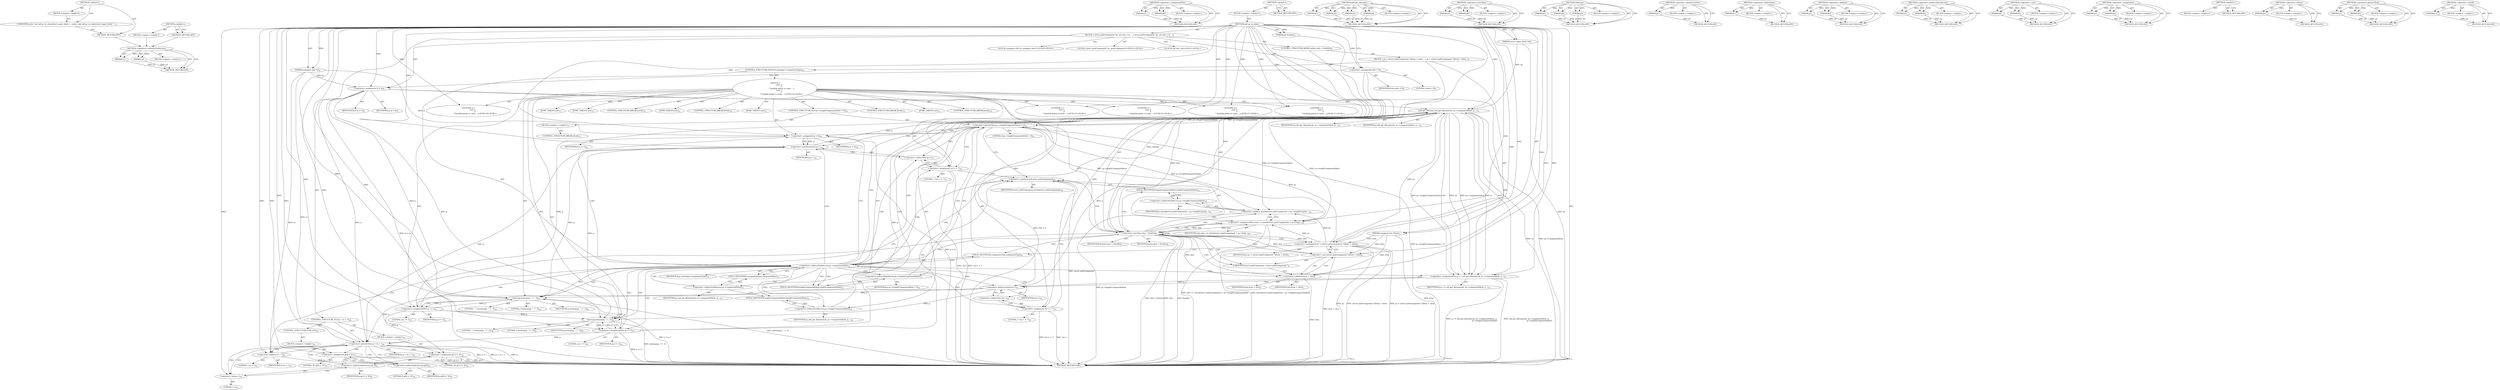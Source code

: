 digraph "&lt;global&gt;" {
vulnerable_179 [label=<(METHOD,&lt;operator&gt;.indirectFieldAccess)>];
vulnerable_180 [label=<(PARAM,p1)>];
vulnerable_181 [label=<(PARAM,p2)>];
vulnerable_182 [label=<(BLOCK,&lt;empty&gt;,&lt;empty&gt;)>];
vulnerable_183 [label=<(METHOD_RETURN,ANY)>];
vulnerable_203 [label=<(METHOD,&lt;operator&gt;.assignmentPlus)>];
vulnerable_204 [label=<(PARAM,p1)>];
vulnerable_205 [label=<(PARAM,p2)>];
vulnerable_206 [label=<(BLOCK,&lt;empty&gt;,&lt;empty&gt;)>];
vulnerable_207 [label=<(METHOD_RETURN,ANY)>];
vulnerable_6 [label=<(METHOD,&lt;global&gt;)<SUB>1</SUB>>];
vulnerable_7 [label=<(BLOCK,&lt;empty&gt;,&lt;empty&gt;)<SUB>1</SUB>>];
vulnerable_8 [label=<(METHOD,udf_pc_to_char)<SUB>1</SUB>>];
vulnerable_9 [label=<(PARAM,struct super_block *sb)<SUB>1</SUB>>];
vulnerable_10 [label=<(PARAM,unsigned char *from)<SUB>1</SUB>>];
vulnerable_11 [label=<(PARAM,int fromlen)<SUB>2</SUB>>];
vulnerable_12 [label=<(PARAM,unsigned char *to)<SUB>2</SUB>>];
vulnerable_13 [label=<(BLOCK,{
 	struct pathComponent *pc;
 	int elen = 0;
 ...,{
 	struct pathComponent *pc;
 	int elen = 0;
 ...)<SUB>3</SUB>>];
vulnerable_14 [label="<(LOCAL,struct pathComponent* pc: pathComponent*)<SUB>4</SUB>>"];
vulnerable_15 [label="<(LOCAL,int elen: int)<SUB>5</SUB>>"];
vulnerable_16 [label=<(&lt;operator&gt;.assignment,elen = 0)<SUB>5</SUB>>];
vulnerable_17 [label=<(IDENTIFIER,elen,elen = 0)<SUB>5</SUB>>];
vulnerable_18 [label=<(LITERAL,0,elen = 0)<SUB>5</SUB>>];
vulnerable_19 [label="<(LOCAL,unsigned char* p: unsigned char*)<SUB>6</SUB>>"];
vulnerable_20 [label=<(&lt;operator&gt;.assignment,*p = to)<SUB>6</SUB>>];
vulnerable_21 [label=<(IDENTIFIER,p,*p = to)<SUB>6</SUB>>];
vulnerable_22 [label=<(IDENTIFIER,to,*p = to)<SUB>6</SUB>>];
vulnerable_23 [label=<(CONTROL_STRUCTURE,WHILE,while (elen &lt; fromlen))<SUB>8</SUB>>];
vulnerable_24 [label=<(&lt;operator&gt;.lessThan,elen &lt; fromlen)<SUB>8</SUB>>];
vulnerable_25 [label=<(IDENTIFIER,elen,elen &lt; fromlen)<SUB>8</SUB>>];
vulnerable_26 [label=<(IDENTIFIER,fromlen,elen &lt; fromlen)<SUB>8</SUB>>];
vulnerable_27 [label=<(BLOCK,{
 		pc = (struct pathComponent *)(from + elen)...,{
 		pc = (struct pathComponent *)(from + elen)...)<SUB>8</SUB>>];
vulnerable_28 [label=<(&lt;operator&gt;.assignment,pc = (struct pathComponent *)(from + elen))<SUB>9</SUB>>];
vulnerable_29 [label=<(IDENTIFIER,pc,pc = (struct pathComponent *)(from + elen))<SUB>9</SUB>>];
vulnerable_30 [label=<(&lt;operator&gt;.cast,(struct pathComponent *)(from + elen))<SUB>9</SUB>>];
vulnerable_31 [label=<(UNKNOWN,struct pathComponent *,struct pathComponent *)<SUB>9</SUB>>];
vulnerable_32 [label=<(&lt;operator&gt;.addition,from + elen)<SUB>9</SUB>>];
vulnerable_33 [label=<(IDENTIFIER,from,from + elen)<SUB>9</SUB>>];
vulnerable_34 [label=<(IDENTIFIER,elen,from + elen)<SUB>9</SUB>>];
vulnerable_35 [label=<(CONTROL_STRUCTURE,SWITCH,switch(pc-&gt;componentType))<SUB>10</SUB>>];
vulnerable_36 [label=<(&lt;operator&gt;.indirectFieldAccess,pc-&gt;componentType)<SUB>10</SUB>>];
vulnerable_37 [label=<(IDENTIFIER,pc,switch(pc-&gt;componentType))<SUB>10</SUB>>];
vulnerable_38 [label=<(FIELD_IDENTIFIER,componentType,componentType)<SUB>10</SUB>>];
vulnerable_39 [label="<(BLOCK,{
		case 1:
			/*
			 * Symlink points to some ...,{
		case 1:
			/*
			 * Symlink points to some ...)<SUB>10</SUB>>"];
vulnerable_40 [label=<(JUMP_TARGET,case)<SUB>11</SUB>>];
vulnerable_41 [label="<(LITERAL,1,{
		case 1:
			/*
			 * Symlink points to some ...)<SUB>11</SUB>>"];
vulnerable_42 [label=<(CONTROL_STRUCTURE,IF,if (pc-&gt;lengthComponentIdent &gt; 0))<SUB>16</SUB>>];
vulnerable_43 [label=<(&lt;operator&gt;.greaterThan,pc-&gt;lengthComponentIdent &gt; 0)<SUB>16</SUB>>];
vulnerable_44 [label=<(&lt;operator&gt;.indirectFieldAccess,pc-&gt;lengthComponentIdent)<SUB>16</SUB>>];
vulnerable_45 [label=<(IDENTIFIER,pc,pc-&gt;lengthComponentIdent &gt; 0)<SUB>16</SUB>>];
vulnerable_46 [label=<(FIELD_IDENTIFIER,lengthComponentIdent,lengthComponentIdent)<SUB>16</SUB>>];
vulnerable_47 [label=<(LITERAL,0,pc-&gt;lengthComponentIdent &gt; 0)<SUB>16</SUB>>];
vulnerable_48 [label=<(BLOCK,&lt;empty&gt;,&lt;empty&gt;)<SUB>17</SUB>>];
vulnerable_49 [label=<(CONTROL_STRUCTURE,BREAK,break;)<SUB>17</SUB>>];
vulnerable_50 [label=<(JUMP_TARGET,case)<SUB>19</SUB>>];
vulnerable_51 [label="<(LITERAL,2,{
		case 1:
			/*
			 * Symlink points to some ...)<SUB>19</SUB>>"];
vulnerable_52 [label=<(&lt;operator&gt;.assignment,p = to)<SUB>20</SUB>>];
vulnerable_53 [label=<(IDENTIFIER,p,p = to)<SUB>20</SUB>>];
vulnerable_54 [label=<(IDENTIFIER,to,p = to)<SUB>20</SUB>>];
vulnerable_55 [label=<(&lt;operator&gt;.assignment,*p++ = '/')<SUB>21</SUB>>];
vulnerable_56 [label=<(&lt;operator&gt;.indirection,*p++)<SUB>21</SUB>>];
vulnerable_57 [label=<(&lt;operator&gt;.postIncrement,p++)<SUB>21</SUB>>];
vulnerable_58 [label=<(IDENTIFIER,p,p++)<SUB>21</SUB>>];
vulnerable_59 [label=<(LITERAL,'/',*p++ = '/')<SUB>21</SUB>>];
vulnerable_60 [label=<(CONTROL_STRUCTURE,BREAK,break;)<SUB>22</SUB>>];
vulnerable_61 [label=<(JUMP_TARGET,case)<SUB>23</SUB>>];
vulnerable_62 [label="<(LITERAL,3,{
		case 1:
			/*
			 * Symlink points to some ...)<SUB>23</SUB>>"];
vulnerable_63 [label=<(memcpy,memcpy(p, &quot;../&quot;, 3))<SUB>24</SUB>>];
vulnerable_64 [label=<(IDENTIFIER,p,memcpy(p, &quot;../&quot;, 3))<SUB>24</SUB>>];
vulnerable_65 [label=<(LITERAL,&quot;../&quot;,memcpy(p, &quot;../&quot;, 3))<SUB>24</SUB>>];
vulnerable_66 [label=<(LITERAL,3,memcpy(p, &quot;../&quot;, 3))<SUB>24</SUB>>];
vulnerable_67 [label=<(&lt;operator&gt;.assignmentPlus,p += 3)<SUB>25</SUB>>];
vulnerable_68 [label=<(IDENTIFIER,p,p += 3)<SUB>25</SUB>>];
vulnerable_69 [label=<(LITERAL,3,p += 3)<SUB>25</SUB>>];
vulnerable_70 [label=<(CONTROL_STRUCTURE,BREAK,break;)<SUB>26</SUB>>];
vulnerable_71 [label=<(JUMP_TARGET,case)<SUB>27</SUB>>];
vulnerable_72 [label="<(LITERAL,4,{
		case 1:
			/*
			 * Symlink points to some ...)<SUB>27</SUB>>"];
vulnerable_73 [label=<(memcpy,memcpy(p, &quot;./&quot;, 2))<SUB>28</SUB>>];
vulnerable_74 [label=<(IDENTIFIER,p,memcpy(p, &quot;./&quot;, 2))<SUB>28</SUB>>];
vulnerable_75 [label=<(LITERAL,&quot;./&quot;,memcpy(p, &quot;./&quot;, 2))<SUB>28</SUB>>];
vulnerable_76 [label=<(LITERAL,2,memcpy(p, &quot;./&quot;, 2))<SUB>28</SUB>>];
vulnerable_77 [label=<(&lt;operator&gt;.assignmentPlus,p += 2)<SUB>29</SUB>>];
vulnerable_78 [label=<(IDENTIFIER,p,p += 2)<SUB>29</SUB>>];
vulnerable_79 [label=<(LITERAL,2,p += 2)<SUB>29</SUB>>];
vulnerable_80 [label=<(CONTROL_STRUCTURE,BREAK,break;)<SUB>31</SUB>>];
vulnerable_81 [label=<(JUMP_TARGET,case)<SUB>32</SUB>>];
vulnerable_82 [label="<(LITERAL,5,{
		case 1:
			/*
			 * Symlink points to some ...)<SUB>32</SUB>>"];
vulnerable_83 [label=<(&lt;operator&gt;.assignmentPlus,p += udf_get_filename(sb, pc-&gt;componentIdent, p...)<SUB>33</SUB>>];
vulnerable_84 [label=<(IDENTIFIER,p,p += udf_get_filename(sb, pc-&gt;componentIdent, p...)<SUB>33</SUB>>];
vulnerable_85 [label=<(udf_get_filename,udf_get_filename(sb, pc-&gt;componentIdent, p,
			...)<SUB>33</SUB>>];
vulnerable_86 [label=<(IDENTIFIER,sb,udf_get_filename(sb, pc-&gt;componentIdent, p,
			...)<SUB>33</SUB>>];
vulnerable_87 [label=<(&lt;operator&gt;.indirectFieldAccess,pc-&gt;componentIdent)<SUB>33</SUB>>];
vulnerable_88 [label=<(IDENTIFIER,pc,udf_get_filename(sb, pc-&gt;componentIdent, p,
			...)<SUB>33</SUB>>];
vulnerable_89 [label=<(FIELD_IDENTIFIER,componentIdent,componentIdent)<SUB>33</SUB>>];
vulnerable_90 [label=<(IDENTIFIER,p,udf_get_filename(sb, pc-&gt;componentIdent, p,
			...)<SUB>33</SUB>>];
vulnerable_91 [label=<(&lt;operator&gt;.indirectFieldAccess,pc-&gt;lengthComponentIdent)<SUB>34</SUB>>];
vulnerable_92 [label=<(IDENTIFIER,pc,udf_get_filename(sb, pc-&gt;componentIdent, p,
			...)<SUB>34</SUB>>];
vulnerable_93 [label=<(FIELD_IDENTIFIER,lengthComponentIdent,lengthComponentIdent)<SUB>34</SUB>>];
vulnerable_94 [label=<(&lt;operator&gt;.assignment,*p++ = '/')<SUB>35</SUB>>];
vulnerable_95 [label=<(&lt;operator&gt;.indirection,*p++)<SUB>35</SUB>>];
vulnerable_96 [label=<(&lt;operator&gt;.postIncrement,p++)<SUB>35</SUB>>];
vulnerable_97 [label=<(IDENTIFIER,p,p++)<SUB>35</SUB>>];
vulnerable_98 [label=<(LITERAL,'/',*p++ = '/')<SUB>35</SUB>>];
vulnerable_99 [label=<(CONTROL_STRUCTURE,BREAK,break;)<SUB>36</SUB>>];
vulnerable_100 [label=<(&lt;operator&gt;.assignmentPlus,elen += sizeof(struct pathComponent) + pc-&gt;leng...)<SUB>38</SUB>>];
vulnerable_101 [label=<(IDENTIFIER,elen,elen += sizeof(struct pathComponent) + pc-&gt;leng...)<SUB>38</SUB>>];
vulnerable_102 [label=<(&lt;operator&gt;.addition,sizeof(struct pathComponent) + pc-&gt;lengthCompon...)<SUB>38</SUB>>];
vulnerable_103 [label=<(&lt;operator&gt;.sizeOf,sizeof(struct pathComponent))<SUB>38</SUB>>];
vulnerable_104 [label=<(IDENTIFIER,struct pathComponent,sizeof(struct pathComponent))<SUB>38</SUB>>];
vulnerable_105 [label=<(&lt;operator&gt;.indirectFieldAccess,pc-&gt;lengthComponentIdent)<SUB>38</SUB>>];
vulnerable_106 [label=<(IDENTIFIER,pc,sizeof(struct pathComponent) + pc-&gt;lengthCompon...)<SUB>38</SUB>>];
vulnerable_107 [label=<(FIELD_IDENTIFIER,lengthComponentIdent,lengthComponentIdent)<SUB>38</SUB>>];
vulnerable_108 [label=<(CONTROL_STRUCTURE,IF,if (p &gt; to + 1))<SUB>40</SUB>>];
vulnerable_109 [label=<(&lt;operator&gt;.greaterThan,p &gt; to + 1)<SUB>40</SUB>>];
vulnerable_110 [label=<(IDENTIFIER,p,p &gt; to + 1)<SUB>40</SUB>>];
vulnerable_111 [label=<(&lt;operator&gt;.addition,to + 1)<SUB>40</SUB>>];
vulnerable_112 [label=<(IDENTIFIER,to,to + 1)<SUB>40</SUB>>];
vulnerable_113 [label=<(LITERAL,1,to + 1)<SUB>40</SUB>>];
vulnerable_114 [label=<(BLOCK,&lt;empty&gt;,&lt;empty&gt;)<SUB>41</SUB>>];
vulnerable_115 [label=<(&lt;operator&gt;.assignment,p[-1] = '\0')<SUB>41</SUB>>];
vulnerable_116 [label=<(&lt;operator&gt;.indirectIndexAccess,p[-1])<SUB>41</SUB>>];
vulnerable_117 [label=<(IDENTIFIER,p,p[-1] = '\0')<SUB>41</SUB>>];
vulnerable_118 [label=<(&lt;operator&gt;.minus,-1)<SUB>41</SUB>>];
vulnerable_119 [label=<(LITERAL,1,-1)<SUB>41</SUB>>];
vulnerable_120 [label=<(LITERAL,'\0',p[-1] = '\0')<SUB>41</SUB>>];
vulnerable_121 [label=<(CONTROL_STRUCTURE,ELSE,else)<SUB>43</SUB>>];
vulnerable_122 [label=<(BLOCK,&lt;empty&gt;,&lt;empty&gt;)<SUB>43</SUB>>];
vulnerable_123 [label=<(&lt;operator&gt;.assignment,p[0] = '\0')<SUB>43</SUB>>];
vulnerable_124 [label=<(&lt;operator&gt;.indirectIndexAccess,p[0])<SUB>43</SUB>>];
vulnerable_125 [label=<(IDENTIFIER,p,p[0] = '\0')<SUB>43</SUB>>];
vulnerable_126 [label=<(LITERAL,0,p[0] = '\0')<SUB>43</SUB>>];
vulnerable_127 [label=<(LITERAL,'\0',p[0] = '\0')<SUB>43</SUB>>];
vulnerable_128 [label=<(METHOD_RETURN,void)<SUB>1</SUB>>];
vulnerable_130 [label=<(METHOD_RETURN,ANY)<SUB>1</SUB>>];
vulnerable_208 [label=<(METHOD,udf_get_filename)>];
vulnerable_209 [label=<(PARAM,p1)>];
vulnerable_210 [label=<(PARAM,p2)>];
vulnerable_211 [label=<(PARAM,p3)>];
vulnerable_212 [label=<(PARAM,p4)>];
vulnerable_213 [label=<(BLOCK,&lt;empty&gt;,&lt;empty&gt;)>];
vulnerable_214 [label=<(METHOD_RETURN,ANY)>];
vulnerable_164 [label=<(METHOD,&lt;operator&gt;.lessThan)>];
vulnerable_165 [label=<(PARAM,p1)>];
vulnerable_166 [label=<(PARAM,p2)>];
vulnerable_167 [label=<(BLOCK,&lt;empty&gt;,&lt;empty&gt;)>];
vulnerable_168 [label=<(METHOD_RETURN,ANY)>];
vulnerable_197 [label=<(METHOD,memcpy)>];
vulnerable_198 [label=<(PARAM,p1)>];
vulnerable_199 [label=<(PARAM,p2)>];
vulnerable_200 [label=<(PARAM,p3)>];
vulnerable_201 [label=<(BLOCK,&lt;empty&gt;,&lt;empty&gt;)>];
vulnerable_202 [label=<(METHOD_RETURN,ANY)>];
vulnerable_193 [label=<(METHOD,&lt;operator&gt;.postIncrement)>];
vulnerable_194 [label=<(PARAM,p1)>];
vulnerable_195 [label=<(BLOCK,&lt;empty&gt;,&lt;empty&gt;)>];
vulnerable_196 [label=<(METHOD_RETURN,ANY)>];
vulnerable_189 [label=<(METHOD,&lt;operator&gt;.indirection)>];
vulnerable_190 [label=<(PARAM,p1)>];
vulnerable_191 [label=<(BLOCK,&lt;empty&gt;,&lt;empty&gt;)>];
vulnerable_192 [label=<(METHOD_RETURN,ANY)>];
vulnerable_174 [label=<(METHOD,&lt;operator&gt;.addition)>];
vulnerable_175 [label=<(PARAM,p1)>];
vulnerable_176 [label=<(PARAM,p2)>];
vulnerable_177 [label=<(BLOCK,&lt;empty&gt;,&lt;empty&gt;)>];
vulnerable_178 [label=<(METHOD_RETURN,ANY)>];
vulnerable_219 [label=<(METHOD,&lt;operator&gt;.indirectIndexAccess)>];
vulnerable_220 [label=<(PARAM,p1)>];
vulnerable_221 [label=<(PARAM,p2)>];
vulnerable_222 [label=<(BLOCK,&lt;empty&gt;,&lt;empty&gt;)>];
vulnerable_223 [label=<(METHOD_RETURN,ANY)>];
vulnerable_169 [label=<(METHOD,&lt;operator&gt;.cast)>];
vulnerable_170 [label=<(PARAM,p1)>];
vulnerable_171 [label=<(PARAM,p2)>];
vulnerable_172 [label=<(BLOCK,&lt;empty&gt;,&lt;empty&gt;)>];
vulnerable_173 [label=<(METHOD_RETURN,ANY)>];
vulnerable_159 [label=<(METHOD,&lt;operator&gt;.assignment)>];
vulnerable_160 [label=<(PARAM,p1)>];
vulnerable_161 [label=<(PARAM,p2)>];
vulnerable_162 [label=<(BLOCK,&lt;empty&gt;,&lt;empty&gt;)>];
vulnerable_163 [label=<(METHOD_RETURN,ANY)>];
vulnerable_153 [label=<(METHOD,&lt;global&gt;)<SUB>1</SUB>>];
vulnerable_154 [label=<(BLOCK,&lt;empty&gt;,&lt;empty&gt;)>];
vulnerable_155 [label=<(METHOD_RETURN,ANY)>];
vulnerable_224 [label=<(METHOD,&lt;operator&gt;.minus)>];
vulnerable_225 [label=<(PARAM,p1)>];
vulnerable_226 [label=<(BLOCK,&lt;empty&gt;,&lt;empty&gt;)>];
vulnerable_227 [label=<(METHOD_RETURN,ANY)>];
vulnerable_184 [label=<(METHOD,&lt;operator&gt;.greaterThan)>];
vulnerable_185 [label=<(PARAM,p1)>];
vulnerable_186 [label=<(PARAM,p2)>];
vulnerable_187 [label=<(BLOCK,&lt;empty&gt;,&lt;empty&gt;)>];
vulnerable_188 [label=<(METHOD_RETURN,ANY)>];
vulnerable_215 [label=<(METHOD,&lt;operator&gt;.sizeOf)>];
vulnerable_216 [label=<(PARAM,p1)>];
vulnerable_217 [label=<(BLOCK,&lt;empty&gt;,&lt;empty&gt;)>];
vulnerable_218 [label=<(METHOD_RETURN,ANY)>];
fixed_6 [label=<(METHOD,&lt;global&gt;)<SUB>1</SUB>>];
fixed_7 [label=<(BLOCK,&lt;empty&gt;,&lt;empty&gt;)<SUB>1</SUB>>];
fixed_8 [label=<(UNKNOWN,static void udf_pc_to_char(struct super_block *...,static void udf_pc_to_char(struct super_block *...)<SUB>1</SUB>>];
fixed_9 [label=<(METHOD_RETURN,ANY)<SUB>1</SUB>>];
fixed_14 [label=<(METHOD,&lt;global&gt;)<SUB>1</SUB>>];
fixed_15 [label=<(BLOCK,&lt;empty&gt;,&lt;empty&gt;)>];
fixed_16 [label=<(METHOD_RETURN,ANY)>];
vulnerable_179 -> vulnerable_180  [key=0, label="AST: "];
vulnerable_179 -> vulnerable_180  [key=1, label="DDG: "];
vulnerable_179 -> vulnerable_182  [key=0, label="AST: "];
vulnerable_179 -> vulnerable_181  [key=0, label="AST: "];
vulnerable_179 -> vulnerable_181  [key=1, label="DDG: "];
vulnerable_179 -> vulnerable_183  [key=0, label="AST: "];
vulnerable_179 -> vulnerable_183  [key=1, label="CFG: "];
vulnerable_180 -> vulnerable_183  [key=0, label="DDG: p1"];
vulnerable_181 -> vulnerable_183  [key=0, label="DDG: p2"];
vulnerable_203 -> vulnerable_204  [key=0, label="AST: "];
vulnerable_203 -> vulnerable_204  [key=1, label="DDG: "];
vulnerable_203 -> vulnerable_206  [key=0, label="AST: "];
vulnerable_203 -> vulnerable_205  [key=0, label="AST: "];
vulnerable_203 -> vulnerable_205  [key=1, label="DDG: "];
vulnerable_203 -> vulnerable_207  [key=0, label="AST: "];
vulnerable_203 -> vulnerable_207  [key=1, label="CFG: "];
vulnerable_204 -> vulnerable_207  [key=0, label="DDG: p1"];
vulnerable_205 -> vulnerable_207  [key=0, label="DDG: p2"];
vulnerable_6 -> vulnerable_7  [key=0, label="AST: "];
vulnerable_6 -> vulnerable_130  [key=0, label="AST: "];
vulnerable_6 -> vulnerable_130  [key=1, label="CFG: "];
vulnerable_7 -> vulnerable_8  [key=0, label="AST: "];
vulnerable_8 -> vulnerable_9  [key=0, label="AST: "];
vulnerable_8 -> vulnerable_9  [key=1, label="DDG: "];
vulnerable_8 -> vulnerable_10  [key=0, label="AST: "];
vulnerable_8 -> vulnerable_10  [key=1, label="DDG: "];
vulnerable_8 -> vulnerable_11  [key=0, label="AST: "];
vulnerable_8 -> vulnerable_11  [key=1, label="DDG: "];
vulnerable_8 -> vulnerable_12  [key=0, label="AST: "];
vulnerable_8 -> vulnerable_12  [key=1, label="DDG: "];
vulnerable_8 -> vulnerable_13  [key=0, label="AST: "];
vulnerable_8 -> vulnerable_128  [key=0, label="AST: "];
vulnerable_8 -> vulnerable_16  [key=0, label="CFG: "];
vulnerable_8 -> vulnerable_16  [key=1, label="DDG: "];
vulnerable_8 -> vulnerable_20  [key=0, label="DDG: "];
vulnerable_8 -> vulnerable_24  [key=0, label="DDG: "];
vulnerable_8 -> vulnerable_28  [key=0, label="DDG: "];
vulnerable_8 -> vulnerable_109  [key=0, label="DDG: "];
vulnerable_8 -> vulnerable_115  [key=0, label="DDG: "];
vulnerable_8 -> vulnerable_100  [key=0, label="DDG: "];
vulnerable_8 -> vulnerable_111  [key=0, label="DDG: "];
vulnerable_8 -> vulnerable_123  [key=0, label="DDG: "];
vulnerable_8 -> vulnerable_30  [key=0, label="DDG: "];
vulnerable_8 -> vulnerable_41  [key=0, label="DDG: "];
vulnerable_8 -> vulnerable_51  [key=0, label="DDG: "];
vulnerable_8 -> vulnerable_52  [key=0, label="DDG: "];
vulnerable_8 -> vulnerable_55  [key=0, label="DDG: "];
vulnerable_8 -> vulnerable_62  [key=0, label="DDG: "];
vulnerable_8 -> vulnerable_67  [key=0, label="DDG: "];
vulnerable_8 -> vulnerable_72  [key=0, label="DDG: "];
vulnerable_8 -> vulnerable_77  [key=0, label="DDG: "];
vulnerable_8 -> vulnerable_82  [key=0, label="DDG: "];
vulnerable_8 -> vulnerable_94  [key=0, label="DDG: "];
vulnerable_8 -> vulnerable_32  [key=0, label="DDG: "];
vulnerable_8 -> vulnerable_63  [key=0, label="DDG: "];
vulnerable_8 -> vulnerable_73  [key=0, label="DDG: "];
vulnerable_8 -> vulnerable_83  [key=0, label="DDG: "];
vulnerable_8 -> vulnerable_118  [key=0, label="DDG: "];
vulnerable_8 -> vulnerable_43  [key=0, label="DDG: "];
vulnerable_8 -> vulnerable_85  [key=0, label="DDG: "];
vulnerable_8 -> vulnerable_57  [key=0, label="DDG: "];
vulnerable_8 -> vulnerable_96  [key=0, label="DDG: "];
vulnerable_9 -> vulnerable_128  [key=0, label="DDG: sb"];
vulnerable_9 -> vulnerable_85  [key=0, label="DDG: sb"];
vulnerable_10 -> vulnerable_128  [key=0, label="DDG: from"];
vulnerable_10 -> vulnerable_28  [key=0, label="DDG: from"];
vulnerable_10 -> vulnerable_30  [key=0, label="DDG: from"];
vulnerable_10 -> vulnerable_32  [key=0, label="DDG: from"];
vulnerable_11 -> vulnerable_24  [key=0, label="DDG: fromlen"];
vulnerable_12 -> vulnerable_20  [key=0, label="DDG: to"];
vulnerable_12 -> vulnerable_109  [key=0, label="DDG: to"];
vulnerable_12 -> vulnerable_111  [key=0, label="DDG: to"];
vulnerable_12 -> vulnerable_52  [key=0, label="DDG: to"];
vulnerable_13 -> vulnerable_14  [key=0, label="AST: "];
vulnerable_13 -> vulnerable_15  [key=0, label="AST: "];
vulnerable_13 -> vulnerable_16  [key=0, label="AST: "];
vulnerable_13 -> vulnerable_19  [key=0, label="AST: "];
vulnerable_13 -> vulnerable_20  [key=0, label="AST: "];
vulnerable_13 -> vulnerable_23  [key=0, label="AST: "];
vulnerable_13 -> vulnerable_108  [key=0, label="AST: "];
vulnerable_16 -> vulnerable_17  [key=0, label="AST: "];
vulnerable_16 -> vulnerable_18  [key=0, label="AST: "];
vulnerable_16 -> vulnerable_20  [key=0, label="CFG: "];
vulnerable_16 -> vulnerable_128  [key=0, label="DDG: elen = 0"];
vulnerable_16 -> vulnerable_24  [key=0, label="DDG: elen"];
vulnerable_20 -> vulnerable_21  [key=0, label="AST: "];
vulnerable_20 -> vulnerable_22  [key=0, label="AST: "];
vulnerable_20 -> vulnerable_24  [key=0, label="CFG: "];
vulnerable_20 -> vulnerable_128  [key=0, label="DDG: *p = to"];
vulnerable_20 -> vulnerable_109  [key=0, label="DDG: p"];
vulnerable_20 -> vulnerable_63  [key=0, label="DDG: p"];
vulnerable_20 -> vulnerable_73  [key=0, label="DDG: p"];
vulnerable_20 -> vulnerable_85  [key=0, label="DDG: p"];
vulnerable_23 -> vulnerable_24  [key=0, label="AST: "];
vulnerable_23 -> vulnerable_27  [key=0, label="AST: "];
vulnerable_24 -> vulnerable_25  [key=0, label="AST: "];
vulnerable_24 -> vulnerable_26  [key=0, label="AST: "];
vulnerable_24 -> vulnerable_31  [key=0, label="CFG: "];
vulnerable_24 -> vulnerable_31  [key=1, label="CDG: "];
vulnerable_24 -> vulnerable_111  [key=0, label="CFG: "];
vulnerable_24 -> vulnerable_128  [key=0, label="DDG: elen"];
vulnerable_24 -> vulnerable_128  [key=1, label="DDG: fromlen"];
vulnerable_24 -> vulnerable_128  [key=2, label="DDG: elen &lt; fromlen"];
vulnerable_24 -> vulnerable_28  [key=0, label="DDG: elen"];
vulnerable_24 -> vulnerable_28  [key=1, label="CDG: "];
vulnerable_24 -> vulnerable_100  [key=0, label="DDG: elen"];
vulnerable_24 -> vulnerable_100  [key=1, label="CDG: "];
vulnerable_24 -> vulnerable_30  [key=0, label="DDG: elen"];
vulnerable_24 -> vulnerable_30  [key=1, label="CDG: "];
vulnerable_24 -> vulnerable_32  [key=0, label="DDG: elen"];
vulnerable_24 -> vulnerable_32  [key=1, label="CDG: "];
vulnerable_24 -> vulnerable_107  [key=0, label="CDG: "];
vulnerable_24 -> vulnerable_102  [key=0, label="CDG: "];
vulnerable_24 -> vulnerable_38  [key=0, label="CDG: "];
vulnerable_24 -> vulnerable_103  [key=0, label="CDG: "];
vulnerable_24 -> vulnerable_24  [key=0, label="CDG: "];
vulnerable_24 -> vulnerable_36  [key=0, label="CDG: "];
vulnerable_24 -> vulnerable_105  [key=0, label="CDG: "];
vulnerable_27 -> vulnerable_28  [key=0, label="AST: "];
vulnerable_27 -> vulnerable_35  [key=0, label="AST: "];
vulnerable_27 -> vulnerable_100  [key=0, label="AST: "];
vulnerable_28 -> vulnerable_29  [key=0, label="AST: "];
vulnerable_28 -> vulnerable_30  [key=0, label="AST: "];
vulnerable_28 -> vulnerable_38  [key=0, label="CFG: "];
vulnerable_28 -> vulnerable_128  [key=0, label="DDG: pc"];
vulnerable_28 -> vulnerable_128  [key=1, label="DDG: (struct pathComponent *)(from + elen)"];
vulnerable_28 -> vulnerable_128  [key=2, label="DDG: pc = (struct pathComponent *)(from + elen)"];
vulnerable_28 -> vulnerable_100  [key=0, label="DDG: pc"];
vulnerable_28 -> vulnerable_102  [key=0, label="DDG: pc"];
vulnerable_28 -> vulnerable_43  [key=0, label="DDG: pc"];
vulnerable_28 -> vulnerable_85  [key=0, label="DDG: pc"];
vulnerable_30 -> vulnerable_31  [key=0, label="AST: "];
vulnerable_30 -> vulnerable_32  [key=0, label="AST: "];
vulnerable_30 -> vulnerable_28  [key=0, label="CFG: "];
vulnerable_30 -> vulnerable_128  [key=0, label="DDG: from + elen"];
vulnerable_31 -> vulnerable_32  [key=0, label="CFG: "];
vulnerable_32 -> vulnerable_33  [key=0, label="AST: "];
vulnerable_32 -> vulnerable_34  [key=0, label="AST: "];
vulnerable_32 -> vulnerable_30  [key=0, label="CFG: "];
vulnerable_32 -> vulnerable_128  [key=0, label="DDG: from"];
vulnerable_35 -> vulnerable_36  [key=0, label="AST: "];
vulnerable_35 -> vulnerable_39  [key=0, label="AST: "];
vulnerable_36 -> vulnerable_37  [key=0, label="AST: "];
vulnerable_36 -> vulnerable_38  [key=0, label="AST: "];
vulnerable_36 -> vulnerable_46  [key=0, label="CFG: "];
vulnerable_36 -> vulnerable_46  [key=1, label="CDG: "];
vulnerable_36 -> vulnerable_52  [key=0, label="CFG: "];
vulnerable_36 -> vulnerable_52  [key=1, label="CDG: "];
vulnerable_36 -> vulnerable_63  [key=0, label="CFG: "];
vulnerable_36 -> vulnerable_63  [key=1, label="CDG: "];
vulnerable_36 -> vulnerable_73  [key=0, label="CFG: "];
vulnerable_36 -> vulnerable_73  [key=1, label="CDG: "];
vulnerable_36 -> vulnerable_89  [key=0, label="CFG: "];
vulnerable_36 -> vulnerable_89  [key=1, label="CDG: "];
vulnerable_36 -> vulnerable_103  [key=0, label="CFG: "];
vulnerable_36 -> vulnerable_94  [key=0, label="CDG: "];
vulnerable_36 -> vulnerable_96  [key=0, label="CDG: "];
vulnerable_36 -> vulnerable_77  [key=0, label="CDG: "];
vulnerable_36 -> vulnerable_57  [key=0, label="CDG: "];
vulnerable_36 -> vulnerable_85  [key=0, label="CDG: "];
vulnerable_36 -> vulnerable_56  [key=0, label="CDG: "];
vulnerable_36 -> vulnerable_67  [key=0, label="CDG: "];
vulnerable_36 -> vulnerable_95  [key=0, label="CDG: "];
vulnerable_36 -> vulnerable_87  [key=0, label="CDG: "];
vulnerable_36 -> vulnerable_91  [key=0, label="CDG: "];
vulnerable_36 -> vulnerable_44  [key=0, label="CDG: "];
vulnerable_36 -> vulnerable_93  [key=0, label="CDG: "];
vulnerable_36 -> vulnerable_43  [key=0, label="CDG: "];
vulnerable_36 -> vulnerable_83  [key=0, label="CDG: "];
vulnerable_36 -> vulnerable_55  [key=0, label="CDG: "];
vulnerable_38 -> vulnerable_36  [key=0, label="CFG: "];
vulnerable_39 -> vulnerable_40  [key=0, label="AST: "];
vulnerable_39 -> vulnerable_41  [key=0, label="AST: "];
vulnerable_39 -> vulnerable_42  [key=0, label="AST: "];
vulnerable_39 -> vulnerable_50  [key=0, label="AST: "];
vulnerable_39 -> vulnerable_51  [key=0, label="AST: "];
vulnerable_39 -> vulnerable_52  [key=0, label="AST: "];
vulnerable_39 -> vulnerable_55  [key=0, label="AST: "];
vulnerable_39 -> vulnerable_60  [key=0, label="AST: "];
vulnerable_39 -> vulnerable_61  [key=0, label="AST: "];
vulnerable_39 -> vulnerable_62  [key=0, label="AST: "];
vulnerable_39 -> vulnerable_63  [key=0, label="AST: "];
vulnerable_39 -> vulnerable_67  [key=0, label="AST: "];
vulnerable_39 -> vulnerable_70  [key=0, label="AST: "];
vulnerable_39 -> vulnerable_71  [key=0, label="AST: "];
vulnerable_39 -> vulnerable_72  [key=0, label="AST: "];
vulnerable_39 -> vulnerable_73  [key=0, label="AST: "];
vulnerable_39 -> vulnerable_77  [key=0, label="AST: "];
vulnerable_39 -> vulnerable_80  [key=0, label="AST: "];
vulnerable_39 -> vulnerable_81  [key=0, label="AST: "];
vulnerable_39 -> vulnerable_82  [key=0, label="AST: "];
vulnerable_39 -> vulnerable_83  [key=0, label="AST: "];
vulnerable_39 -> vulnerable_94  [key=0, label="AST: "];
vulnerable_39 -> vulnerable_99  [key=0, label="AST: "];
vulnerable_42 -> vulnerable_43  [key=0, label="AST: "];
vulnerable_42 -> vulnerable_48  [key=0, label="AST: "];
vulnerable_43 -> vulnerable_44  [key=0, label="AST: "];
vulnerable_43 -> vulnerable_47  [key=0, label="AST: "];
vulnerable_43 -> vulnerable_103  [key=0, label="CFG: "];
vulnerable_43 -> vulnerable_52  [key=0, label="CFG: "];
vulnerable_43 -> vulnerable_52  [key=1, label="CDG: "];
vulnerable_43 -> vulnerable_128  [key=0, label="DDG: pc-&gt;lengthComponentIdent &gt; 0"];
vulnerable_43 -> vulnerable_100  [key=0, label="DDG: pc-&gt;lengthComponentIdent"];
vulnerable_43 -> vulnerable_102  [key=0, label="DDG: pc-&gt;lengthComponentIdent"];
vulnerable_43 -> vulnerable_85  [key=0, label="DDG: pc-&gt;lengthComponentIdent"];
vulnerable_43 -> vulnerable_57  [key=0, label="CDG: "];
vulnerable_43 -> vulnerable_56  [key=0, label="CDG: "];
vulnerable_43 -> vulnerable_55  [key=0, label="CDG: "];
vulnerable_44 -> vulnerable_45  [key=0, label="AST: "];
vulnerable_44 -> vulnerable_46  [key=0, label="AST: "];
vulnerable_44 -> vulnerable_43  [key=0, label="CFG: "];
vulnerable_46 -> vulnerable_44  [key=0, label="CFG: "];
vulnerable_48 -> vulnerable_49  [key=0, label="AST: "];
vulnerable_52 -> vulnerable_53  [key=0, label="AST: "];
vulnerable_52 -> vulnerable_54  [key=0, label="AST: "];
vulnerable_52 -> vulnerable_57  [key=0, label="CFG: "];
vulnerable_52 -> vulnerable_57  [key=1, label="DDG: p"];
vulnerable_52 -> vulnerable_128  [key=0, label="DDG: p = to"];
vulnerable_55 -> vulnerable_56  [key=0, label="AST: "];
vulnerable_55 -> vulnerable_59  [key=0, label="AST: "];
vulnerable_55 -> vulnerable_103  [key=0, label="CFG: "];
vulnerable_55 -> vulnerable_128  [key=0, label="DDG: *p++"];
vulnerable_55 -> vulnerable_128  [key=1, label="DDG: *p++ = '/'"];
vulnerable_56 -> vulnerable_57  [key=0, label="AST: "];
vulnerable_56 -> vulnerable_55  [key=0, label="CFG: "];
vulnerable_57 -> vulnerable_58  [key=0, label="AST: "];
vulnerable_57 -> vulnerable_56  [key=0, label="CFG: "];
vulnerable_57 -> vulnerable_109  [key=0, label="DDG: p"];
vulnerable_57 -> vulnerable_63  [key=0, label="DDG: p"];
vulnerable_57 -> vulnerable_73  [key=0, label="DDG: p"];
vulnerable_57 -> vulnerable_85  [key=0, label="DDG: p"];
vulnerable_63 -> vulnerable_64  [key=0, label="AST: "];
vulnerable_63 -> vulnerable_65  [key=0, label="AST: "];
vulnerable_63 -> vulnerable_66  [key=0, label="AST: "];
vulnerable_63 -> vulnerable_67  [key=0, label="CFG: "];
vulnerable_63 -> vulnerable_67  [key=1, label="DDG: p"];
vulnerable_63 -> vulnerable_128  [key=0, label="DDG: memcpy(p, &quot;../&quot;, 3)"];
vulnerable_67 -> vulnerable_68  [key=0, label="AST: "];
vulnerable_67 -> vulnerable_69  [key=0, label="AST: "];
vulnerable_67 -> vulnerable_103  [key=0, label="CFG: "];
vulnerable_67 -> vulnerable_128  [key=0, label="DDG: p += 3"];
vulnerable_67 -> vulnerable_109  [key=0, label="DDG: p"];
vulnerable_67 -> vulnerable_63  [key=0, label="DDG: p"];
vulnerable_67 -> vulnerable_73  [key=0, label="DDG: p"];
vulnerable_67 -> vulnerable_85  [key=0, label="DDG: p"];
vulnerable_73 -> vulnerable_74  [key=0, label="AST: "];
vulnerable_73 -> vulnerable_75  [key=0, label="AST: "];
vulnerable_73 -> vulnerable_76  [key=0, label="AST: "];
vulnerable_73 -> vulnerable_77  [key=0, label="CFG: "];
vulnerable_73 -> vulnerable_77  [key=1, label="DDG: p"];
vulnerable_73 -> vulnerable_128  [key=0, label="DDG: memcpy(p, &quot;./&quot;, 2)"];
vulnerable_77 -> vulnerable_78  [key=0, label="AST: "];
vulnerable_77 -> vulnerable_79  [key=0, label="AST: "];
vulnerable_77 -> vulnerable_103  [key=0, label="CFG: "];
vulnerable_77 -> vulnerable_128  [key=0, label="DDG: p += 2"];
vulnerable_77 -> vulnerable_109  [key=0, label="DDG: p"];
vulnerable_77 -> vulnerable_63  [key=0, label="DDG: p"];
vulnerable_77 -> vulnerable_73  [key=0, label="DDG: p"];
vulnerable_77 -> vulnerable_85  [key=0, label="DDG: p"];
vulnerable_83 -> vulnerable_84  [key=0, label="AST: "];
vulnerable_83 -> vulnerable_85  [key=0, label="AST: "];
vulnerable_83 -> vulnerable_96  [key=0, label="CFG: "];
vulnerable_83 -> vulnerable_96  [key=1, label="DDG: p"];
vulnerable_83 -> vulnerable_128  [key=0, label="DDG: udf_get_filename(sb, pc-&gt;componentIdent, p,
					      pc-&gt;lengthComponentIdent)"];
vulnerable_83 -> vulnerable_128  [key=1, label="DDG: p += udf_get_filename(sb, pc-&gt;componentIdent, p,
					      pc-&gt;lengthComponentIdent)"];
vulnerable_85 -> vulnerable_86  [key=0, label="AST: "];
vulnerable_85 -> vulnerable_87  [key=0, label="AST: "];
vulnerable_85 -> vulnerable_90  [key=0, label="AST: "];
vulnerable_85 -> vulnerable_91  [key=0, label="AST: "];
vulnerable_85 -> vulnerable_83  [key=0, label="CFG: "];
vulnerable_85 -> vulnerable_83  [key=1, label="DDG: sb"];
vulnerable_85 -> vulnerable_83  [key=2, label="DDG: pc-&gt;componentIdent"];
vulnerable_85 -> vulnerable_83  [key=3, label="DDG: p"];
vulnerable_85 -> vulnerable_83  [key=4, label="DDG: pc-&gt;lengthComponentIdent"];
vulnerable_85 -> vulnerable_128  [key=0, label="DDG: sb"];
vulnerable_85 -> vulnerable_128  [key=1, label="DDG: pc-&gt;componentIdent"];
vulnerable_85 -> vulnerable_100  [key=0, label="DDG: pc-&gt;lengthComponentIdent"];
vulnerable_85 -> vulnerable_102  [key=0, label="DDG: pc-&gt;lengthComponentIdent"];
vulnerable_85 -> vulnerable_43  [key=0, label="DDG: pc-&gt;lengthComponentIdent"];
vulnerable_87 -> vulnerable_88  [key=0, label="AST: "];
vulnerable_87 -> vulnerable_89  [key=0, label="AST: "];
vulnerable_87 -> vulnerable_93  [key=0, label="CFG: "];
vulnerable_89 -> vulnerable_87  [key=0, label="CFG: "];
vulnerable_91 -> vulnerable_92  [key=0, label="AST: "];
vulnerable_91 -> vulnerable_93  [key=0, label="AST: "];
vulnerable_91 -> vulnerable_85  [key=0, label="CFG: "];
vulnerable_93 -> vulnerable_91  [key=0, label="CFG: "];
vulnerable_94 -> vulnerable_95  [key=0, label="AST: "];
vulnerable_94 -> vulnerable_98  [key=0, label="AST: "];
vulnerable_94 -> vulnerable_103  [key=0, label="CFG: "];
vulnerable_94 -> vulnerable_128  [key=0, label="DDG: *p++"];
vulnerable_94 -> vulnerable_128  [key=1, label="DDG: *p++ = '/'"];
vulnerable_95 -> vulnerable_96  [key=0, label="AST: "];
vulnerable_95 -> vulnerable_94  [key=0, label="CFG: "];
vulnerable_96 -> vulnerable_97  [key=0, label="AST: "];
vulnerable_96 -> vulnerable_95  [key=0, label="CFG: "];
vulnerable_96 -> vulnerable_109  [key=0, label="DDG: p"];
vulnerable_96 -> vulnerable_63  [key=0, label="DDG: p"];
vulnerable_96 -> vulnerable_73  [key=0, label="DDG: p"];
vulnerable_96 -> vulnerable_85  [key=0, label="DDG: p"];
vulnerable_100 -> vulnerable_101  [key=0, label="AST: "];
vulnerable_100 -> vulnerable_102  [key=0, label="AST: "];
vulnerable_100 -> vulnerable_24  [key=0, label="CFG: "];
vulnerable_100 -> vulnerable_24  [key=1, label="DDG: elen"];
vulnerable_100 -> vulnerable_128  [key=0, label="DDG: sizeof(struct pathComponent) + pc-&gt;lengthComponentIdent"];
vulnerable_100 -> vulnerable_128  [key=1, label="DDG: elen += sizeof(struct pathComponent) + pc-&gt;lengthComponentIdent"];
vulnerable_102 -> vulnerable_103  [key=0, label="AST: "];
vulnerable_102 -> vulnerable_105  [key=0, label="AST: "];
vulnerable_102 -> vulnerable_100  [key=0, label="CFG: "];
vulnerable_102 -> vulnerable_128  [key=0, label="DDG: pc-&gt;lengthComponentIdent"];
vulnerable_103 -> vulnerable_104  [key=0, label="AST: "];
vulnerable_103 -> vulnerable_107  [key=0, label="CFG: "];
vulnerable_103 -> vulnerable_128  [key=0, label="DDG: struct pathComponent"];
vulnerable_105 -> vulnerable_106  [key=0, label="AST: "];
vulnerable_105 -> vulnerable_107  [key=0, label="AST: "];
vulnerable_105 -> vulnerable_102  [key=0, label="CFG: "];
vulnerable_107 -> vulnerable_105  [key=0, label="CFG: "];
vulnerable_108 -> vulnerable_109  [key=0, label="AST: "];
vulnerable_108 -> vulnerable_114  [key=0, label="AST: "];
vulnerable_108 -> vulnerable_121  [key=0, label="AST: "];
vulnerable_109 -> vulnerable_110  [key=0, label="AST: "];
vulnerable_109 -> vulnerable_111  [key=0, label="AST: "];
vulnerable_109 -> vulnerable_118  [key=0, label="CFG: "];
vulnerable_109 -> vulnerable_118  [key=1, label="CDG: "];
vulnerable_109 -> vulnerable_124  [key=0, label="CFG: "];
vulnerable_109 -> vulnerable_124  [key=1, label="CDG: "];
vulnerable_109 -> vulnerable_128  [key=0, label="DDG: p"];
vulnerable_109 -> vulnerable_128  [key=1, label="DDG: to + 1"];
vulnerable_109 -> vulnerable_128  [key=2, label="DDG: p &gt; to + 1"];
vulnerable_109 -> vulnerable_115  [key=0, label="CDG: "];
vulnerable_109 -> vulnerable_116  [key=0, label="CDG: "];
vulnerable_109 -> vulnerable_123  [key=0, label="CDG: "];
vulnerable_111 -> vulnerable_112  [key=0, label="AST: "];
vulnerable_111 -> vulnerable_113  [key=0, label="AST: "];
vulnerable_111 -> vulnerable_109  [key=0, label="CFG: "];
vulnerable_111 -> vulnerable_128  [key=0, label="DDG: to"];
vulnerable_114 -> vulnerable_115  [key=0, label="AST: "];
vulnerable_115 -> vulnerable_116  [key=0, label="AST: "];
vulnerable_115 -> vulnerable_120  [key=0, label="AST: "];
vulnerable_115 -> vulnerable_128  [key=0, label="CFG: "];
vulnerable_115 -> vulnerable_128  [key=1, label="DDG: p[-1]"];
vulnerable_115 -> vulnerable_128  [key=2, label="DDG: p[-1] = '\0'"];
vulnerable_116 -> vulnerable_117  [key=0, label="AST: "];
vulnerable_116 -> vulnerable_118  [key=0, label="AST: "];
vulnerable_116 -> vulnerable_115  [key=0, label="CFG: "];
vulnerable_118 -> vulnerable_119  [key=0, label="AST: "];
vulnerable_118 -> vulnerable_116  [key=0, label="CFG: "];
vulnerable_121 -> vulnerable_122  [key=0, label="AST: "];
vulnerable_122 -> vulnerable_123  [key=0, label="AST: "];
vulnerable_123 -> vulnerable_124  [key=0, label="AST: "];
vulnerable_123 -> vulnerable_127  [key=0, label="AST: "];
vulnerable_123 -> vulnerable_128  [key=0, label="CFG: "];
vulnerable_124 -> vulnerable_125  [key=0, label="AST: "];
vulnerable_124 -> vulnerable_126  [key=0, label="AST: "];
vulnerable_124 -> vulnerable_123  [key=0, label="CFG: "];
vulnerable_208 -> vulnerable_209  [key=0, label="AST: "];
vulnerable_208 -> vulnerable_209  [key=1, label="DDG: "];
vulnerable_208 -> vulnerable_213  [key=0, label="AST: "];
vulnerable_208 -> vulnerable_210  [key=0, label="AST: "];
vulnerable_208 -> vulnerable_210  [key=1, label="DDG: "];
vulnerable_208 -> vulnerable_214  [key=0, label="AST: "];
vulnerable_208 -> vulnerable_214  [key=1, label="CFG: "];
vulnerable_208 -> vulnerable_211  [key=0, label="AST: "];
vulnerable_208 -> vulnerable_211  [key=1, label="DDG: "];
vulnerable_208 -> vulnerable_212  [key=0, label="AST: "];
vulnerable_208 -> vulnerable_212  [key=1, label="DDG: "];
vulnerable_209 -> vulnerable_214  [key=0, label="DDG: p1"];
vulnerable_210 -> vulnerable_214  [key=0, label="DDG: p2"];
vulnerable_211 -> vulnerable_214  [key=0, label="DDG: p3"];
vulnerable_212 -> vulnerable_214  [key=0, label="DDG: p4"];
vulnerable_164 -> vulnerable_165  [key=0, label="AST: "];
vulnerable_164 -> vulnerable_165  [key=1, label="DDG: "];
vulnerable_164 -> vulnerable_167  [key=0, label="AST: "];
vulnerable_164 -> vulnerable_166  [key=0, label="AST: "];
vulnerable_164 -> vulnerable_166  [key=1, label="DDG: "];
vulnerable_164 -> vulnerable_168  [key=0, label="AST: "];
vulnerable_164 -> vulnerable_168  [key=1, label="CFG: "];
vulnerable_165 -> vulnerable_168  [key=0, label="DDG: p1"];
vulnerable_166 -> vulnerable_168  [key=0, label="DDG: p2"];
vulnerable_197 -> vulnerable_198  [key=0, label="AST: "];
vulnerable_197 -> vulnerable_198  [key=1, label="DDG: "];
vulnerable_197 -> vulnerable_201  [key=0, label="AST: "];
vulnerable_197 -> vulnerable_199  [key=0, label="AST: "];
vulnerable_197 -> vulnerable_199  [key=1, label="DDG: "];
vulnerable_197 -> vulnerable_202  [key=0, label="AST: "];
vulnerable_197 -> vulnerable_202  [key=1, label="CFG: "];
vulnerable_197 -> vulnerable_200  [key=0, label="AST: "];
vulnerable_197 -> vulnerable_200  [key=1, label="DDG: "];
vulnerable_198 -> vulnerable_202  [key=0, label="DDG: p1"];
vulnerable_199 -> vulnerable_202  [key=0, label="DDG: p2"];
vulnerable_200 -> vulnerable_202  [key=0, label="DDG: p3"];
vulnerable_193 -> vulnerable_194  [key=0, label="AST: "];
vulnerable_193 -> vulnerable_194  [key=1, label="DDG: "];
vulnerable_193 -> vulnerable_195  [key=0, label="AST: "];
vulnerable_193 -> vulnerable_196  [key=0, label="AST: "];
vulnerable_193 -> vulnerable_196  [key=1, label="CFG: "];
vulnerable_194 -> vulnerable_196  [key=0, label="DDG: p1"];
vulnerable_189 -> vulnerable_190  [key=0, label="AST: "];
vulnerable_189 -> vulnerable_190  [key=1, label="DDG: "];
vulnerable_189 -> vulnerable_191  [key=0, label="AST: "];
vulnerable_189 -> vulnerable_192  [key=0, label="AST: "];
vulnerable_189 -> vulnerable_192  [key=1, label="CFG: "];
vulnerable_190 -> vulnerable_192  [key=0, label="DDG: p1"];
vulnerable_174 -> vulnerable_175  [key=0, label="AST: "];
vulnerable_174 -> vulnerable_175  [key=1, label="DDG: "];
vulnerable_174 -> vulnerable_177  [key=0, label="AST: "];
vulnerable_174 -> vulnerable_176  [key=0, label="AST: "];
vulnerable_174 -> vulnerable_176  [key=1, label="DDG: "];
vulnerable_174 -> vulnerable_178  [key=0, label="AST: "];
vulnerable_174 -> vulnerable_178  [key=1, label="CFG: "];
vulnerable_175 -> vulnerable_178  [key=0, label="DDG: p1"];
vulnerable_176 -> vulnerable_178  [key=0, label="DDG: p2"];
vulnerable_219 -> vulnerable_220  [key=0, label="AST: "];
vulnerable_219 -> vulnerable_220  [key=1, label="DDG: "];
vulnerable_219 -> vulnerable_222  [key=0, label="AST: "];
vulnerable_219 -> vulnerable_221  [key=0, label="AST: "];
vulnerable_219 -> vulnerable_221  [key=1, label="DDG: "];
vulnerable_219 -> vulnerable_223  [key=0, label="AST: "];
vulnerable_219 -> vulnerable_223  [key=1, label="CFG: "];
vulnerable_220 -> vulnerable_223  [key=0, label="DDG: p1"];
vulnerable_221 -> vulnerable_223  [key=0, label="DDG: p2"];
vulnerable_169 -> vulnerable_170  [key=0, label="AST: "];
vulnerable_169 -> vulnerable_170  [key=1, label="DDG: "];
vulnerable_169 -> vulnerable_172  [key=0, label="AST: "];
vulnerable_169 -> vulnerable_171  [key=0, label="AST: "];
vulnerable_169 -> vulnerable_171  [key=1, label="DDG: "];
vulnerable_169 -> vulnerable_173  [key=0, label="AST: "];
vulnerable_169 -> vulnerable_173  [key=1, label="CFG: "];
vulnerable_170 -> vulnerable_173  [key=0, label="DDG: p1"];
vulnerable_171 -> vulnerable_173  [key=0, label="DDG: p2"];
vulnerable_159 -> vulnerable_160  [key=0, label="AST: "];
vulnerable_159 -> vulnerable_160  [key=1, label="DDG: "];
vulnerable_159 -> vulnerable_162  [key=0, label="AST: "];
vulnerable_159 -> vulnerable_161  [key=0, label="AST: "];
vulnerable_159 -> vulnerable_161  [key=1, label="DDG: "];
vulnerable_159 -> vulnerable_163  [key=0, label="AST: "];
vulnerable_159 -> vulnerable_163  [key=1, label="CFG: "];
vulnerable_160 -> vulnerable_163  [key=0, label="DDG: p1"];
vulnerable_161 -> vulnerable_163  [key=0, label="DDG: p2"];
vulnerable_153 -> vulnerable_154  [key=0, label="AST: "];
vulnerable_153 -> vulnerable_155  [key=0, label="AST: "];
vulnerable_153 -> vulnerable_155  [key=1, label="CFG: "];
vulnerable_224 -> vulnerable_225  [key=0, label="AST: "];
vulnerable_224 -> vulnerable_225  [key=1, label="DDG: "];
vulnerable_224 -> vulnerable_226  [key=0, label="AST: "];
vulnerable_224 -> vulnerable_227  [key=0, label="AST: "];
vulnerable_224 -> vulnerable_227  [key=1, label="CFG: "];
vulnerable_225 -> vulnerable_227  [key=0, label="DDG: p1"];
vulnerable_184 -> vulnerable_185  [key=0, label="AST: "];
vulnerable_184 -> vulnerable_185  [key=1, label="DDG: "];
vulnerable_184 -> vulnerable_187  [key=0, label="AST: "];
vulnerable_184 -> vulnerable_186  [key=0, label="AST: "];
vulnerable_184 -> vulnerable_186  [key=1, label="DDG: "];
vulnerable_184 -> vulnerable_188  [key=0, label="AST: "];
vulnerable_184 -> vulnerable_188  [key=1, label="CFG: "];
vulnerable_185 -> vulnerable_188  [key=0, label="DDG: p1"];
vulnerable_186 -> vulnerable_188  [key=0, label="DDG: p2"];
vulnerable_215 -> vulnerable_216  [key=0, label="AST: "];
vulnerable_215 -> vulnerable_216  [key=1, label="DDG: "];
vulnerable_215 -> vulnerable_217  [key=0, label="AST: "];
vulnerable_215 -> vulnerable_218  [key=0, label="AST: "];
vulnerable_215 -> vulnerable_218  [key=1, label="CFG: "];
vulnerable_216 -> vulnerable_218  [key=0, label="DDG: p1"];
fixed_6 -> fixed_7  [key=0, label="AST: "];
fixed_6 -> fixed_9  [key=0, label="AST: "];
fixed_6 -> fixed_8  [key=0, label="CFG: "];
fixed_7 -> fixed_8  [key=0, label="AST: "];
fixed_8 -> fixed_9  [key=0, label="CFG: "];
fixed_9 -> vulnerable_179  [key=0];
fixed_14 -> fixed_15  [key=0, label="AST: "];
fixed_14 -> fixed_16  [key=0, label="AST: "];
fixed_14 -> fixed_16  [key=1, label="CFG: "];
fixed_15 -> vulnerable_179  [key=0];
fixed_16 -> vulnerable_179  [key=0];
}
